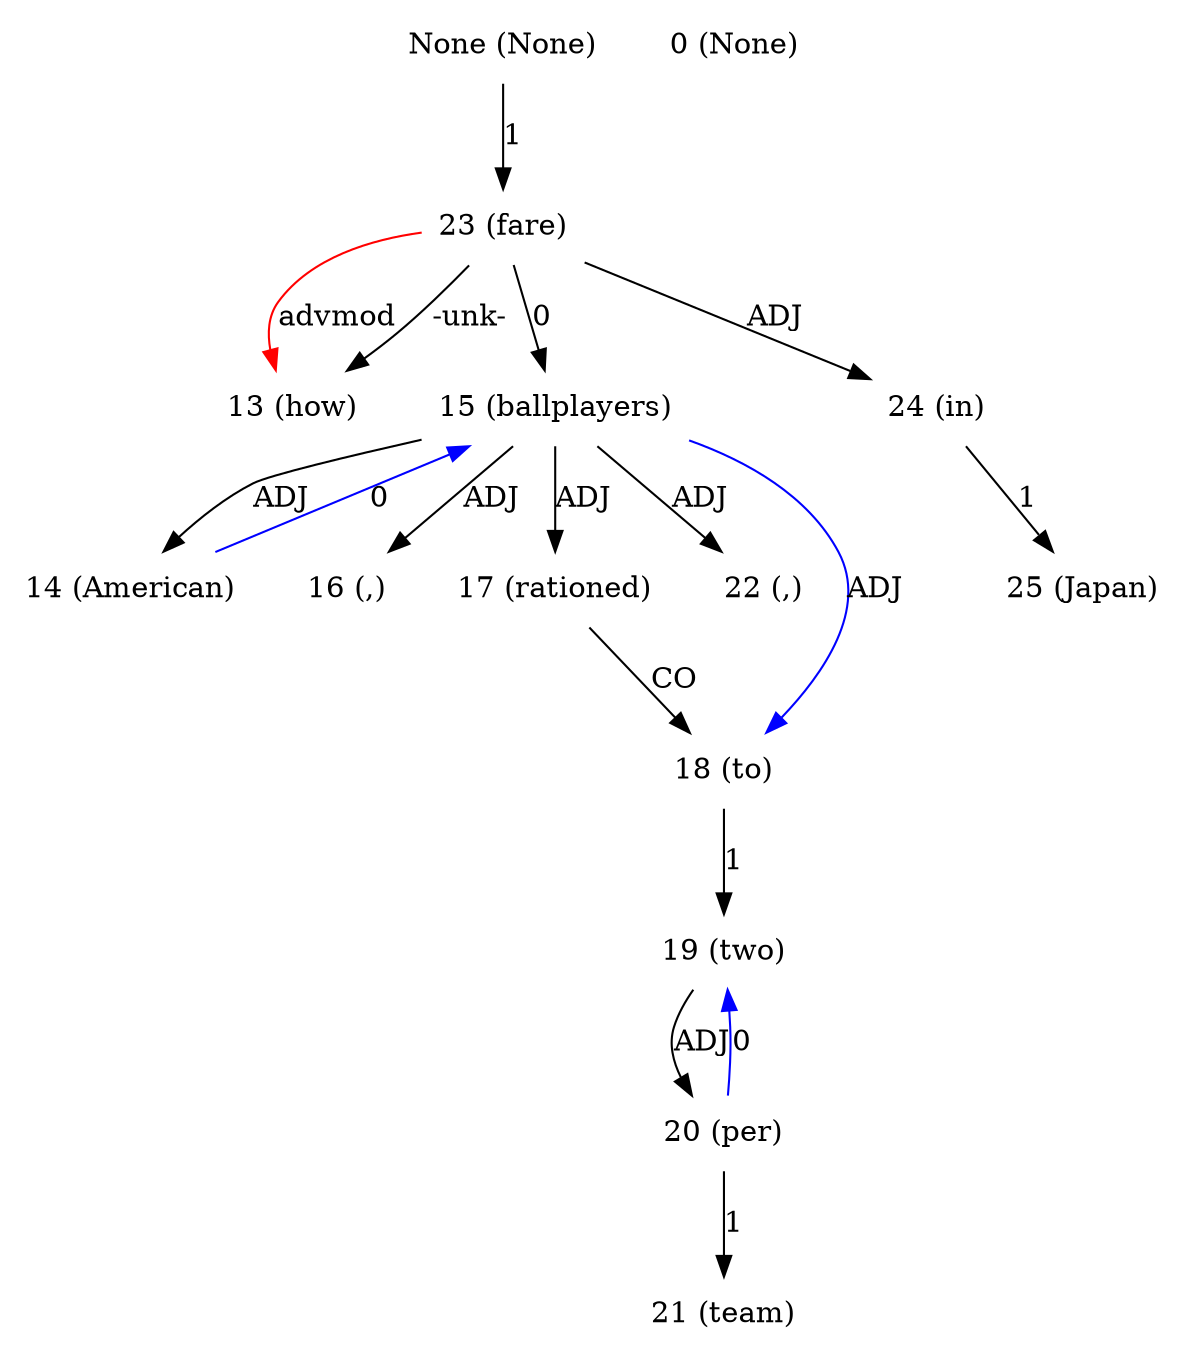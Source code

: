 digraph G{
edge [dir=forward]
node [shape=plaintext]

None [label="None (None)"]
None -> 23 [label="1"]
0 [label="0 (None)"]
13 [label="13 (how)"]
23 -> 13 [label="advmod", color="red"]
14 [label="14 (American)"]
14 -> 15 [label="0", color="blue"]
15 [label="15 (ballplayers)"]
15 -> 14 [label="ADJ"]
15 -> 16 [label="ADJ"]
15 -> 17 [label="ADJ"]
15 -> 22 [label="ADJ"]
15 -> 18 [label="ADJ", color="blue"]
16 [label="16 (,)"]
17 [label="17 (rationed)"]
17 -> 18 [label="CO"]
18 [label="18 (to)"]
18 -> 19 [label="1"]
19 [label="19 (two)"]
19 -> 20 [label="ADJ"]
20 [label="20 (per)"]
20 -> 21 [label="1"]
20 -> 19 [label="0", color="blue"]
21 [label="21 (team)"]
22 [label="22 (,)"]
23 [label="23 (fare)"]
23 -> 13 [label="-unk-"]
23 -> 24 [label="ADJ"]
23 -> 15 [label="0"]
24 [label="24 (in)"]
24 -> 25 [label="1"]
25 [label="25 (Japan)"]
}
